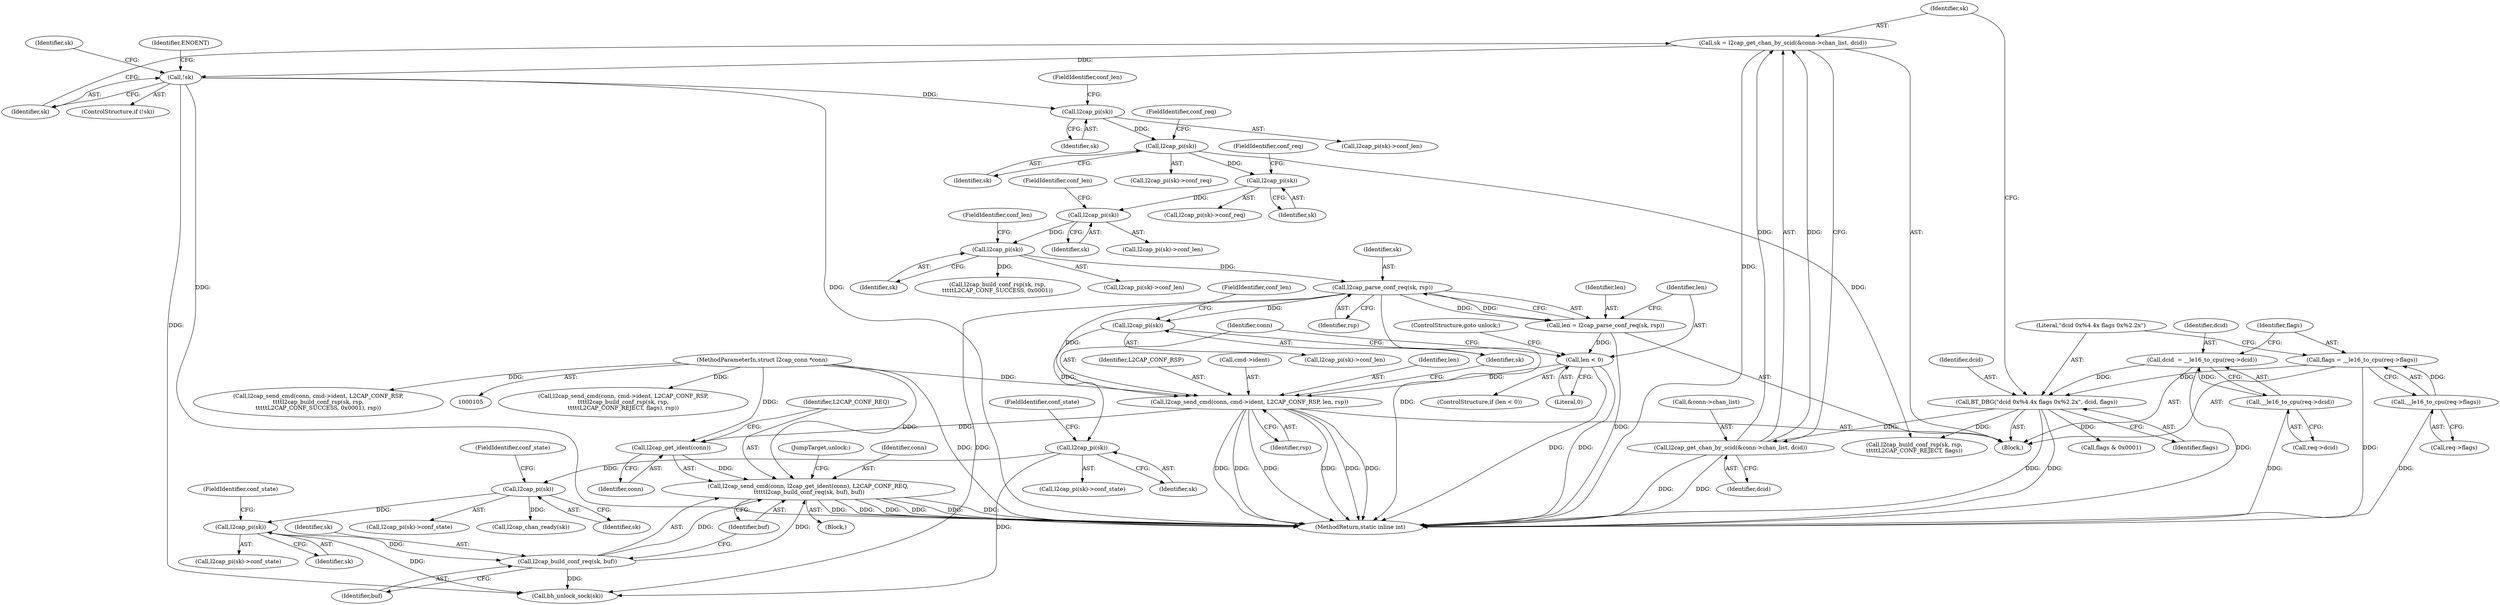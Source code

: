 digraph "0_linux_f2fcfcd670257236ebf2088bbdf26f6a8ef459fe_0@API" {
"1000290" [label="(Call,l2cap_send_cmd(conn, l2cap_get_ident(conn), L2CAP_CONF_REQ,\n \t\t\t\t\tl2cap_build_conf_req(sk, buf), buf))"];
"1000292" [label="(Call,l2cap_get_ident(conn))"];
"1000241" [label="(Call,l2cap_send_cmd(conn, cmd->ident, L2CAP_CONF_RSP, len, rsp))"];
"1000106" [label="(MethodParameterIn,struct l2cap_conn *conn)"];
"1000237" [label="(Call,len < 0)"];
"1000231" [label="(Call,len = l2cap_parse_conf_req(sk, rsp))"];
"1000233" [label="(Call,l2cap_parse_conf_req(sk, rsp))"];
"1000209" [label="(Call,l2cap_pi(sk))"];
"1000200" [label="(Call,l2cap_pi(sk))"];
"1000196" [label="(Call,l2cap_pi(sk))"];
"1000176" [label="(Call,l2cap_pi(sk))"];
"1000170" [label="(Call,l2cap_pi(sk))"];
"1000147" [label="(Call,!sk)"];
"1000138" [label="(Call,sk = l2cap_get_chan_by_scid(&conn->chan_list, dcid))"];
"1000140" [label="(Call,l2cap_get_chan_by_scid(&conn->chan_list, dcid))"];
"1000134" [label="(Call,BT_DBG(\"dcid 0x%4.4x flags 0x%2.2x\", dcid, flags))"];
"1000122" [label="(Call,dcid  = __le16_to_cpu(req->dcid))"];
"1000124" [label="(Call,__le16_to_cpu(req->dcid))"];
"1000128" [label="(Call,flags = __le16_to_cpu(req->flags))"];
"1000130" [label="(Call,__le16_to_cpu(req->flags))"];
"1000295" [label="(Call,l2cap_build_conf_req(sk, buf))"];
"1000284" [label="(Call,l2cap_pi(sk))"];
"1000267" [label="(Call,l2cap_pi(sk))"];
"1000259" [label="(Call,l2cap_pi(sk))"];
"1000251" [label="(Call,l2cap_pi(sk))"];
"1000246" [label="(Identifier,L2CAP_CONF_RSP)"];
"1000175" [label="(Call,l2cap_pi(sk)->conf_req)"];
"1000195" [label="(Call,l2cap_pi(sk)->conf_req)"];
"1000296" [label="(Identifier,sk)"];
"1000180" [label="(Call,l2cap_send_cmd(conn, cmd->ident, L2CAP_CONF_RSP,\n\t\t\t\tl2cap_build_conf_rsp(sk, rsp,\n\t\t\t\t\tL2CAP_CONF_REJECT, flags), rsp))"];
"1000140" [label="(Call,l2cap_get_chan_by_scid(&conn->chan_list, dcid))"];
"1000235" [label="(Identifier,rsp)"];
"1000123" [label="(Identifier,dcid)"];
"1000155" [label="(Identifier,sk)"];
"1000251" [label="(Call,l2cap_pi(sk))"];
"1000267" [label="(Call,l2cap_pi(sk))"];
"1000300" [label="(Call,bh_unlock_sock(sk))"];
"1000266" [label="(Call,l2cap_pi(sk)->conf_state)"];
"1000177" [label="(Identifier,sk)"];
"1000258" [label="(Call,l2cap_pi(sk)->conf_state)"];
"1000239" [label="(Literal,0)"];
"1000169" [label="(Call,l2cap_pi(sk)->conf_len)"];
"1000106" [label="(MethodParameterIn,struct l2cap_conn *conn)"];
"1000198" [label="(FieldIdentifier,conf_req)"];
"1000297" [label="(Identifier,buf)"];
"1000145" [label="(Identifier,dcid)"];
"1000241" [label="(Call,l2cap_send_cmd(conn, cmd->ident, L2CAP_CONF_RSP, len, rsp))"];
"1000236" [label="(ControlStructure,if (len < 0))"];
"1000277" [label="(Call,l2cap_chan_ready(sk))"];
"1000210" [label="(Identifier,sk)"];
"1000259" [label="(Call,l2cap_pi(sk))"];
"1000141" [label="(Call,&conn->chan_list)"];
"1000242" [label="(Identifier,conn)"];
"1000261" [label="(FieldIdentifier,conf_state)"];
"1000135" [label="(Literal,\"dcid 0x%4.4x flags 0x%2.2x\")"];
"1000176" [label="(Call,l2cap_pi(sk))"];
"1000129" [label="(Identifier,flags)"];
"1000284" [label="(Call,l2cap_pi(sk))"];
"1000233" [label="(Call,l2cap_parse_conf_req(sk, rsp))"];
"1000147" [label="(Call,!sk)"];
"1000232" [label="(Identifier,len)"];
"1000209" [label="(Call,l2cap_pi(sk))"];
"1000240" [label="(ControlStructure,goto unlock;)"];
"1000260" [label="(Identifier,sk)"];
"1000252" [label="(Identifier,sk)"];
"1000134" [label="(Call,BT_DBG(\"dcid 0x%4.4x flags 0x%2.2x\", dcid, flags))"];
"1000298" [label="(Identifier,buf)"];
"1000128" [label="(Call,flags = __le16_to_cpu(req->flags))"];
"1000238" [label="(Identifier,len)"];
"1000199" [label="(Call,l2cap_pi(sk)->conf_len)"];
"1000214" [label="(Call,flags & 0x0001)"];
"1000137" [label="(Identifier,flags)"];
"1000285" [label="(Identifier,sk)"];
"1000295" [label="(Call,l2cap_build_conf_req(sk, buf))"];
"1000234" [label="(Identifier,sk)"];
"1000269" [label="(FieldIdentifier,conf_state)"];
"1000171" [label="(Identifier,sk)"];
"1000250" [label="(Call,l2cap_pi(sk)->conf_len)"];
"1000138" [label="(Call,sk = l2cap_get_chan_by_scid(&conn->chan_list, dcid))"];
"1000237" [label="(Call,len < 0)"];
"1000283" [label="(Call,l2cap_pi(sk)->conf_state)"];
"1000268" [label="(Identifier,sk)"];
"1000110" [label="(Block,)"];
"1000170" [label="(Call,l2cap_pi(sk))"];
"1000253" [label="(FieldIdentifier,conf_len)"];
"1000151" [label="(Identifier,ENOENT)"];
"1000202" [label="(FieldIdentifier,conf_len)"];
"1000211" [label="(FieldIdentifier,conf_len)"];
"1000197" [label="(Identifier,sk)"];
"1000122" [label="(Call,dcid  = __le16_to_cpu(req->dcid))"];
"1000196" [label="(Call,l2cap_pi(sk))"];
"1000304" [label="(MethodReturn,static inline int)"];
"1000231" [label="(Call,len = l2cap_parse_conf_req(sk, rsp))"];
"1000248" [label="(Identifier,rsp)"];
"1000148" [label="(Identifier,sk)"];
"1000286" [label="(FieldIdentifier,conf_state)"];
"1000146" [label="(ControlStructure,if (!sk))"];
"1000243" [label="(Call,cmd->ident)"];
"1000299" [label="(JumpTarget,unlock:)"];
"1000291" [label="(Identifier,conn)"];
"1000124" [label="(Call,__le16_to_cpu(req->dcid))"];
"1000294" [label="(Identifier,L2CAP_CONF_REQ)"];
"1000200" [label="(Call,l2cap_pi(sk))"];
"1000186" [label="(Call,l2cap_build_conf_rsp(sk, rsp,\n\t\t\t\t\tL2CAP_CONF_REJECT, flags))"];
"1000136" [label="(Identifier,dcid)"];
"1000131" [label="(Call,req->flags)"];
"1000290" [label="(Call,l2cap_send_cmd(conn, l2cap_get_ident(conn), L2CAP_CONF_REQ,\n \t\t\t\t\tl2cap_build_conf_req(sk, buf), buf))"];
"1000292" [label="(Call,l2cap_get_ident(conn))"];
"1000201" [label="(Identifier,sk)"];
"1000178" [label="(FieldIdentifier,conf_req)"];
"1000125" [label="(Call,req->dcid)"];
"1000139" [label="(Identifier,sk)"];
"1000247" [label="(Identifier,len)"];
"1000288" [label="(Block,)"];
"1000224" [label="(Call,l2cap_build_conf_rsp(sk, rsp,\n\t\t\t\t\tL2CAP_CONF_SUCCESS, 0x0001))"];
"1000130" [label="(Call,__le16_to_cpu(req->flags))"];
"1000208" [label="(Call,l2cap_pi(sk)->conf_len)"];
"1000218" [label="(Call,l2cap_send_cmd(conn, cmd->ident, L2CAP_CONF_RSP,\n\t\t\t\tl2cap_build_conf_rsp(sk, rsp,\n\t\t\t\t\tL2CAP_CONF_SUCCESS, 0x0001), rsp))"];
"1000172" [label="(FieldIdentifier,conf_len)"];
"1000293" [label="(Identifier,conn)"];
"1000290" -> "1000288"  [label="AST: "];
"1000290" -> "1000298"  [label="CFG: "];
"1000291" -> "1000290"  [label="AST: "];
"1000292" -> "1000290"  [label="AST: "];
"1000294" -> "1000290"  [label="AST: "];
"1000295" -> "1000290"  [label="AST: "];
"1000298" -> "1000290"  [label="AST: "];
"1000299" -> "1000290"  [label="CFG: "];
"1000290" -> "1000304"  [label="DDG: "];
"1000290" -> "1000304"  [label="DDG: "];
"1000290" -> "1000304"  [label="DDG: "];
"1000290" -> "1000304"  [label="DDG: "];
"1000290" -> "1000304"  [label="DDG: "];
"1000290" -> "1000304"  [label="DDG: "];
"1000292" -> "1000290"  [label="DDG: "];
"1000106" -> "1000290"  [label="DDG: "];
"1000295" -> "1000290"  [label="DDG: "];
"1000295" -> "1000290"  [label="DDG: "];
"1000292" -> "1000293"  [label="CFG: "];
"1000293" -> "1000292"  [label="AST: "];
"1000294" -> "1000292"  [label="CFG: "];
"1000241" -> "1000292"  [label="DDG: "];
"1000106" -> "1000292"  [label="DDG: "];
"1000241" -> "1000110"  [label="AST: "];
"1000241" -> "1000248"  [label="CFG: "];
"1000242" -> "1000241"  [label="AST: "];
"1000243" -> "1000241"  [label="AST: "];
"1000246" -> "1000241"  [label="AST: "];
"1000247" -> "1000241"  [label="AST: "];
"1000248" -> "1000241"  [label="AST: "];
"1000252" -> "1000241"  [label="CFG: "];
"1000241" -> "1000304"  [label="DDG: "];
"1000241" -> "1000304"  [label="DDG: "];
"1000241" -> "1000304"  [label="DDG: "];
"1000241" -> "1000304"  [label="DDG: "];
"1000241" -> "1000304"  [label="DDG: "];
"1000241" -> "1000304"  [label="DDG: "];
"1000106" -> "1000241"  [label="DDG: "];
"1000237" -> "1000241"  [label="DDG: "];
"1000233" -> "1000241"  [label="DDG: "];
"1000106" -> "1000105"  [label="AST: "];
"1000106" -> "1000304"  [label="DDG: "];
"1000106" -> "1000180"  [label="DDG: "];
"1000106" -> "1000218"  [label="DDG: "];
"1000237" -> "1000236"  [label="AST: "];
"1000237" -> "1000239"  [label="CFG: "];
"1000238" -> "1000237"  [label="AST: "];
"1000239" -> "1000237"  [label="AST: "];
"1000240" -> "1000237"  [label="CFG: "];
"1000242" -> "1000237"  [label="CFG: "];
"1000237" -> "1000304"  [label="DDG: "];
"1000237" -> "1000304"  [label="DDG: "];
"1000231" -> "1000237"  [label="DDG: "];
"1000231" -> "1000110"  [label="AST: "];
"1000231" -> "1000233"  [label="CFG: "];
"1000232" -> "1000231"  [label="AST: "];
"1000233" -> "1000231"  [label="AST: "];
"1000238" -> "1000231"  [label="CFG: "];
"1000231" -> "1000304"  [label="DDG: "];
"1000233" -> "1000231"  [label="DDG: "];
"1000233" -> "1000231"  [label="DDG: "];
"1000233" -> "1000235"  [label="CFG: "];
"1000234" -> "1000233"  [label="AST: "];
"1000235" -> "1000233"  [label="AST: "];
"1000233" -> "1000304"  [label="DDG: "];
"1000209" -> "1000233"  [label="DDG: "];
"1000233" -> "1000251"  [label="DDG: "];
"1000233" -> "1000300"  [label="DDG: "];
"1000209" -> "1000208"  [label="AST: "];
"1000209" -> "1000210"  [label="CFG: "];
"1000210" -> "1000209"  [label="AST: "];
"1000211" -> "1000209"  [label="CFG: "];
"1000200" -> "1000209"  [label="DDG: "];
"1000209" -> "1000224"  [label="DDG: "];
"1000200" -> "1000199"  [label="AST: "];
"1000200" -> "1000201"  [label="CFG: "];
"1000201" -> "1000200"  [label="AST: "];
"1000202" -> "1000200"  [label="CFG: "];
"1000196" -> "1000200"  [label="DDG: "];
"1000196" -> "1000195"  [label="AST: "];
"1000196" -> "1000197"  [label="CFG: "];
"1000197" -> "1000196"  [label="AST: "];
"1000198" -> "1000196"  [label="CFG: "];
"1000176" -> "1000196"  [label="DDG: "];
"1000176" -> "1000175"  [label="AST: "];
"1000176" -> "1000177"  [label="CFG: "];
"1000177" -> "1000176"  [label="AST: "];
"1000178" -> "1000176"  [label="CFG: "];
"1000170" -> "1000176"  [label="DDG: "];
"1000176" -> "1000186"  [label="DDG: "];
"1000170" -> "1000169"  [label="AST: "];
"1000170" -> "1000171"  [label="CFG: "];
"1000171" -> "1000170"  [label="AST: "];
"1000172" -> "1000170"  [label="CFG: "];
"1000147" -> "1000170"  [label="DDG: "];
"1000147" -> "1000146"  [label="AST: "];
"1000147" -> "1000148"  [label="CFG: "];
"1000148" -> "1000147"  [label="AST: "];
"1000151" -> "1000147"  [label="CFG: "];
"1000155" -> "1000147"  [label="CFG: "];
"1000147" -> "1000304"  [label="DDG: "];
"1000147" -> "1000304"  [label="DDG: "];
"1000138" -> "1000147"  [label="DDG: "];
"1000147" -> "1000300"  [label="DDG: "];
"1000138" -> "1000110"  [label="AST: "];
"1000138" -> "1000140"  [label="CFG: "];
"1000139" -> "1000138"  [label="AST: "];
"1000140" -> "1000138"  [label="AST: "];
"1000148" -> "1000138"  [label="CFG: "];
"1000138" -> "1000304"  [label="DDG: "];
"1000140" -> "1000138"  [label="DDG: "];
"1000140" -> "1000138"  [label="DDG: "];
"1000140" -> "1000145"  [label="CFG: "];
"1000141" -> "1000140"  [label="AST: "];
"1000145" -> "1000140"  [label="AST: "];
"1000140" -> "1000304"  [label="DDG: "];
"1000140" -> "1000304"  [label="DDG: "];
"1000134" -> "1000140"  [label="DDG: "];
"1000134" -> "1000110"  [label="AST: "];
"1000134" -> "1000137"  [label="CFG: "];
"1000135" -> "1000134"  [label="AST: "];
"1000136" -> "1000134"  [label="AST: "];
"1000137" -> "1000134"  [label="AST: "];
"1000139" -> "1000134"  [label="CFG: "];
"1000134" -> "1000304"  [label="DDG: "];
"1000134" -> "1000304"  [label="DDG: "];
"1000122" -> "1000134"  [label="DDG: "];
"1000128" -> "1000134"  [label="DDG: "];
"1000134" -> "1000186"  [label="DDG: "];
"1000134" -> "1000214"  [label="DDG: "];
"1000122" -> "1000110"  [label="AST: "];
"1000122" -> "1000124"  [label="CFG: "];
"1000123" -> "1000122"  [label="AST: "];
"1000124" -> "1000122"  [label="AST: "];
"1000129" -> "1000122"  [label="CFG: "];
"1000122" -> "1000304"  [label="DDG: "];
"1000124" -> "1000122"  [label="DDG: "];
"1000124" -> "1000125"  [label="CFG: "];
"1000125" -> "1000124"  [label="AST: "];
"1000124" -> "1000304"  [label="DDG: "];
"1000128" -> "1000110"  [label="AST: "];
"1000128" -> "1000130"  [label="CFG: "];
"1000129" -> "1000128"  [label="AST: "];
"1000130" -> "1000128"  [label="AST: "];
"1000135" -> "1000128"  [label="CFG: "];
"1000128" -> "1000304"  [label="DDG: "];
"1000130" -> "1000128"  [label="DDG: "];
"1000130" -> "1000131"  [label="CFG: "];
"1000131" -> "1000130"  [label="AST: "];
"1000130" -> "1000304"  [label="DDG: "];
"1000295" -> "1000297"  [label="CFG: "];
"1000296" -> "1000295"  [label="AST: "];
"1000297" -> "1000295"  [label="AST: "];
"1000298" -> "1000295"  [label="CFG: "];
"1000284" -> "1000295"  [label="DDG: "];
"1000295" -> "1000300"  [label="DDG: "];
"1000284" -> "1000283"  [label="AST: "];
"1000284" -> "1000285"  [label="CFG: "];
"1000285" -> "1000284"  [label="AST: "];
"1000286" -> "1000284"  [label="CFG: "];
"1000267" -> "1000284"  [label="DDG: "];
"1000284" -> "1000300"  [label="DDG: "];
"1000267" -> "1000266"  [label="AST: "];
"1000267" -> "1000268"  [label="CFG: "];
"1000268" -> "1000267"  [label="AST: "];
"1000269" -> "1000267"  [label="CFG: "];
"1000259" -> "1000267"  [label="DDG: "];
"1000267" -> "1000277"  [label="DDG: "];
"1000259" -> "1000258"  [label="AST: "];
"1000259" -> "1000260"  [label="CFG: "];
"1000260" -> "1000259"  [label="AST: "];
"1000261" -> "1000259"  [label="CFG: "];
"1000251" -> "1000259"  [label="DDG: "];
"1000259" -> "1000300"  [label="DDG: "];
"1000251" -> "1000250"  [label="AST: "];
"1000251" -> "1000252"  [label="CFG: "];
"1000252" -> "1000251"  [label="AST: "];
"1000253" -> "1000251"  [label="CFG: "];
}
